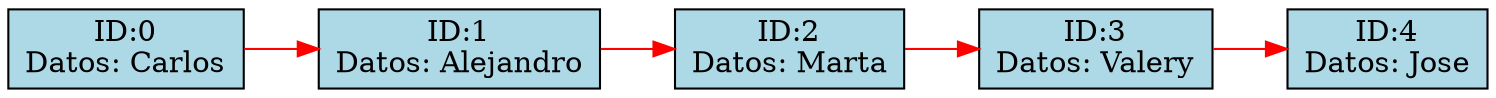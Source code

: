 digraph Capas{
 edge[color = Red];
splines=line;
rankdir=LR
node[shape= record, style=filled, fillcolor=lightblue, height= .1];
node0[label="ID:0\nDatos: Carlos "];
node1[label="ID:1\nDatos: Alejandro "];
node2[label="ID:2\nDatos: Marta "];
node3[label="ID:3\nDatos: Valery "];
node4[label="ID:4\nDatos: Jose "];
node0->node1;
node1->node2;
node2->node3;
node3->node4;

}